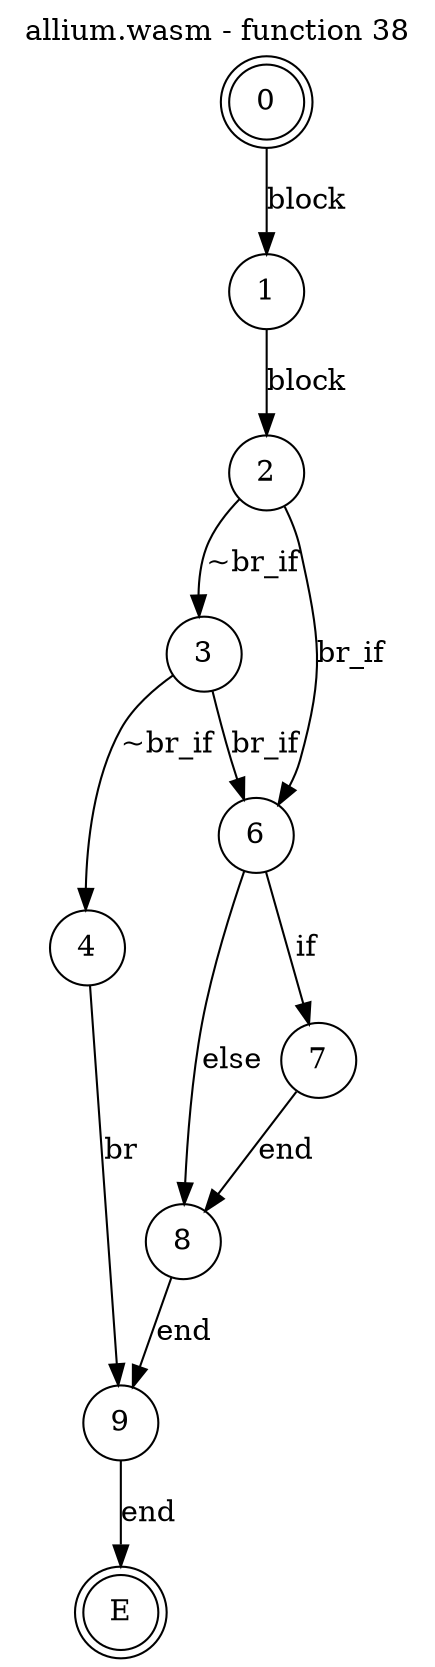 digraph finite_state_machine {
    label = "allium.wasm - function 38"
    labelloc =  t
    labelfontsize = 16
    labelfontcolor = black
    labelfontname = "Helvetica"
    node [shape = doublecircle]; 0 E ;
    node [shape = circle];
    0 -> 1[label="block"];
    1 -> 2[label="block"];
    2 -> 3[label="~br_if"];
    2 -> 6[label="br_if"];
    3 -> 4[label="~br_if"];
    3 -> 6[label="br_if"];
    4 -> 9[label="br"];
    6 -> 7[label="if"];
    6 -> 8[label="else"];
    7 -> 8[label="end"];
    8 -> 9[label="end"];
    9 -> E[label="end"];
}
